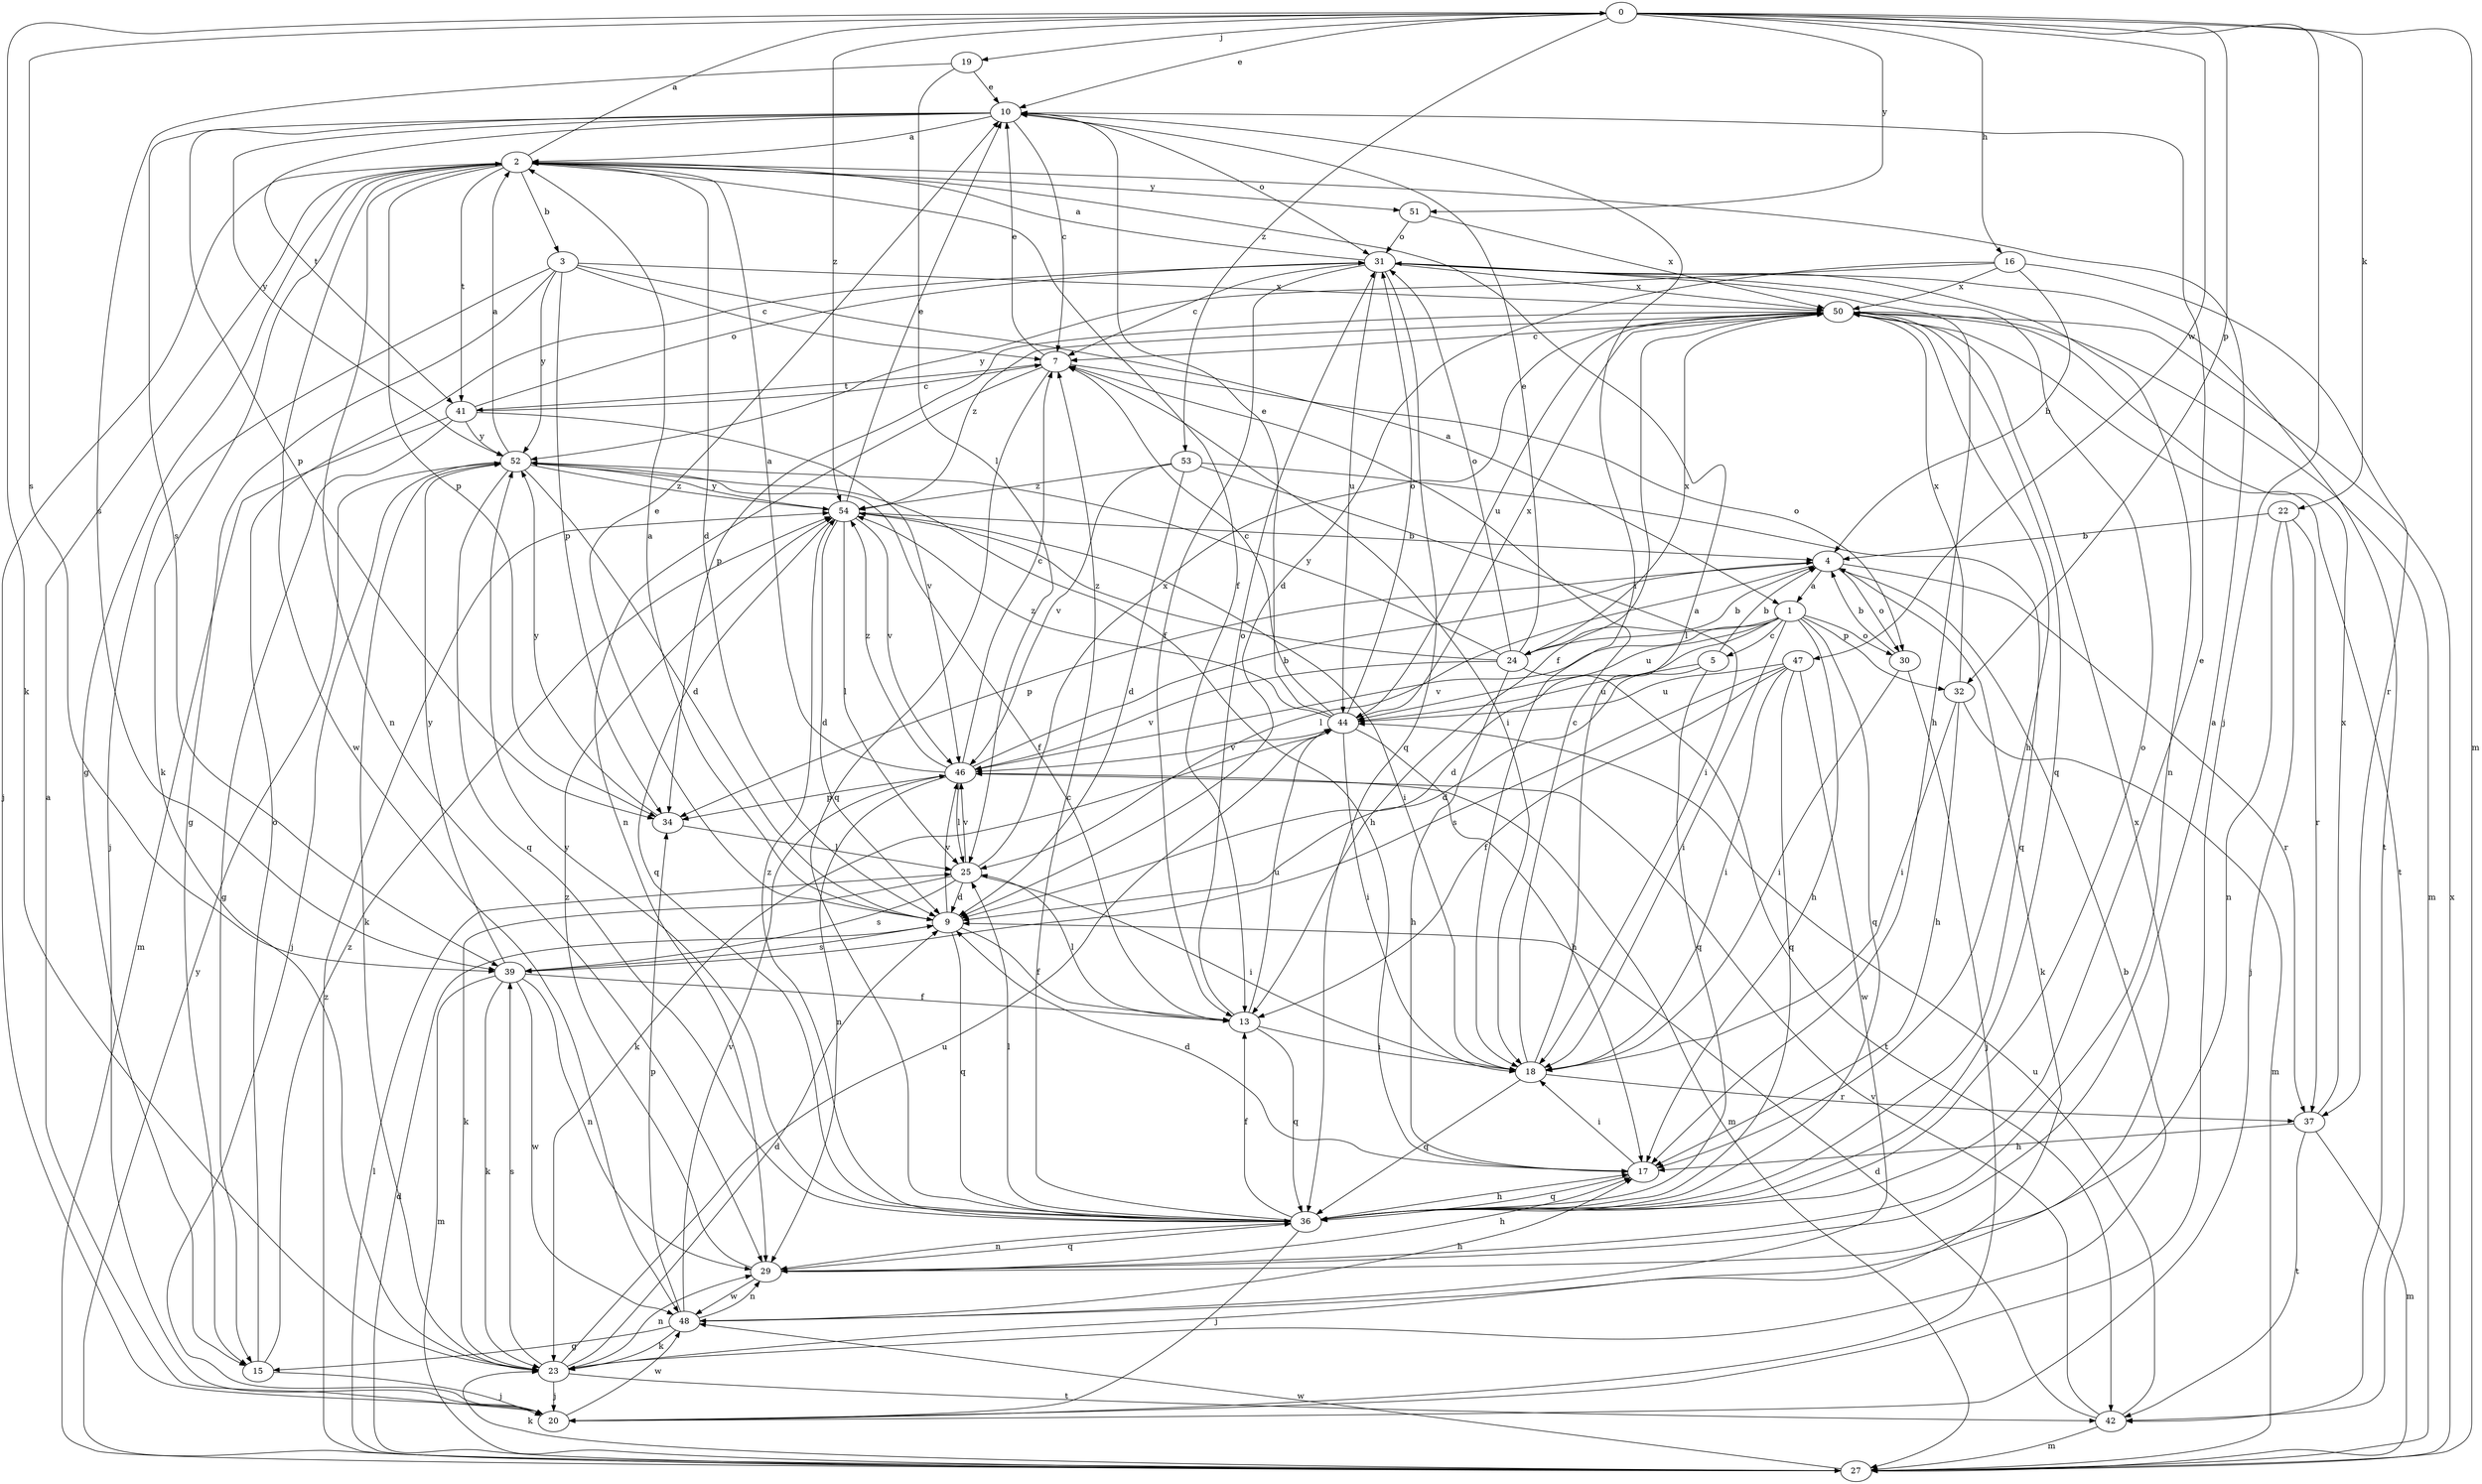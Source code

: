 strict digraph  {
0;
1;
2;
3;
4;
5;
7;
9;
10;
13;
15;
16;
17;
18;
19;
20;
22;
23;
24;
25;
27;
29;
30;
31;
32;
34;
36;
37;
39;
41;
42;
44;
46;
47;
48;
50;
51;
52;
53;
54;
0 -> 10  [label=e];
0 -> 16  [label=h];
0 -> 19  [label=j];
0 -> 20  [label=j];
0 -> 22  [label=k];
0 -> 23  [label=k];
0 -> 27  [label=m];
0 -> 32  [label=p];
0 -> 39  [label=s];
0 -> 47  [label=w];
0 -> 51  [label=y];
0 -> 53  [label=z];
0 -> 54  [label=z];
1 -> 5  [label=c];
1 -> 9  [label=d];
1 -> 17  [label=h];
1 -> 18  [label=i];
1 -> 24  [label=l];
1 -> 30  [label=o];
1 -> 32  [label=p];
1 -> 36  [label=q];
1 -> 44  [label=u];
1 -> 46  [label=v];
2 -> 0  [label=a];
2 -> 3  [label=b];
2 -> 9  [label=d];
2 -> 13  [label=f];
2 -> 15  [label=g];
2 -> 20  [label=j];
2 -> 23  [label=k];
2 -> 29  [label=n];
2 -> 34  [label=p];
2 -> 41  [label=t];
2 -> 48  [label=w];
2 -> 51  [label=y];
3 -> 1  [label=a];
3 -> 7  [label=c];
3 -> 15  [label=g];
3 -> 20  [label=j];
3 -> 34  [label=p];
3 -> 50  [label=x];
3 -> 52  [label=y];
4 -> 1  [label=a];
4 -> 23  [label=k];
4 -> 25  [label=l];
4 -> 30  [label=o];
4 -> 34  [label=p];
4 -> 37  [label=r];
5 -> 4  [label=b];
5 -> 9  [label=d];
5 -> 36  [label=q];
5 -> 44  [label=u];
7 -> 10  [label=e];
7 -> 18  [label=i];
7 -> 29  [label=n];
7 -> 30  [label=o];
7 -> 36  [label=q];
7 -> 41  [label=t];
9 -> 2  [label=a];
9 -> 10  [label=e];
9 -> 13  [label=f];
9 -> 36  [label=q];
9 -> 39  [label=s];
9 -> 46  [label=v];
10 -> 2  [label=a];
10 -> 7  [label=c];
10 -> 18  [label=i];
10 -> 31  [label=o];
10 -> 34  [label=p];
10 -> 39  [label=s];
10 -> 41  [label=t];
10 -> 52  [label=y];
13 -> 18  [label=i];
13 -> 25  [label=l];
13 -> 31  [label=o];
13 -> 36  [label=q];
13 -> 44  [label=u];
15 -> 20  [label=j];
15 -> 31  [label=o];
15 -> 54  [label=z];
16 -> 4  [label=b];
16 -> 9  [label=d];
16 -> 37  [label=r];
16 -> 50  [label=x];
16 -> 52  [label=y];
17 -> 9  [label=d];
17 -> 18  [label=i];
17 -> 36  [label=q];
18 -> 2  [label=a];
18 -> 7  [label=c];
18 -> 36  [label=q];
18 -> 37  [label=r];
19 -> 10  [label=e];
19 -> 25  [label=l];
19 -> 39  [label=s];
20 -> 2  [label=a];
20 -> 48  [label=w];
22 -> 4  [label=b];
22 -> 20  [label=j];
22 -> 29  [label=n];
22 -> 37  [label=r];
23 -> 4  [label=b];
23 -> 9  [label=d];
23 -> 20  [label=j];
23 -> 29  [label=n];
23 -> 39  [label=s];
23 -> 42  [label=t];
23 -> 44  [label=u];
24 -> 4  [label=b];
24 -> 10  [label=e];
24 -> 17  [label=h];
24 -> 31  [label=o];
24 -> 42  [label=t];
24 -> 46  [label=v];
24 -> 50  [label=x];
24 -> 52  [label=y];
24 -> 54  [label=z];
25 -> 9  [label=d];
25 -> 18  [label=i];
25 -> 23  [label=k];
25 -> 39  [label=s];
25 -> 46  [label=v];
25 -> 50  [label=x];
27 -> 9  [label=d];
27 -> 23  [label=k];
27 -> 25  [label=l];
27 -> 48  [label=w];
27 -> 50  [label=x];
27 -> 52  [label=y];
27 -> 54  [label=z];
29 -> 2  [label=a];
29 -> 17  [label=h];
29 -> 36  [label=q];
29 -> 48  [label=w];
29 -> 54  [label=z];
30 -> 4  [label=b];
30 -> 18  [label=i];
30 -> 20  [label=j];
31 -> 2  [label=a];
31 -> 7  [label=c];
31 -> 13  [label=f];
31 -> 17  [label=h];
31 -> 29  [label=n];
31 -> 36  [label=q];
31 -> 42  [label=t];
31 -> 44  [label=u];
31 -> 50  [label=x];
32 -> 17  [label=h];
32 -> 18  [label=i];
32 -> 27  [label=m];
32 -> 50  [label=x];
34 -> 25  [label=l];
34 -> 52  [label=y];
36 -> 7  [label=c];
36 -> 10  [label=e];
36 -> 13  [label=f];
36 -> 17  [label=h];
36 -> 20  [label=j];
36 -> 25  [label=l];
36 -> 29  [label=n];
36 -> 31  [label=o];
36 -> 52  [label=y];
36 -> 54  [label=z];
37 -> 17  [label=h];
37 -> 27  [label=m];
37 -> 42  [label=t];
37 -> 50  [label=x];
39 -> 13  [label=f];
39 -> 23  [label=k];
39 -> 27  [label=m];
39 -> 29  [label=n];
39 -> 48  [label=w];
39 -> 52  [label=y];
41 -> 7  [label=c];
41 -> 15  [label=g];
41 -> 27  [label=m];
41 -> 31  [label=o];
41 -> 46  [label=v];
41 -> 52  [label=y];
42 -> 9  [label=d];
42 -> 27  [label=m];
42 -> 44  [label=u];
42 -> 46  [label=v];
44 -> 7  [label=c];
44 -> 10  [label=e];
44 -> 17  [label=h];
44 -> 18  [label=i];
44 -> 23  [label=k];
44 -> 31  [label=o];
44 -> 46  [label=v];
44 -> 50  [label=x];
44 -> 54  [label=z];
46 -> 2  [label=a];
46 -> 4  [label=b];
46 -> 7  [label=c];
46 -> 25  [label=l];
46 -> 27  [label=m];
46 -> 29  [label=n];
46 -> 34  [label=p];
46 -> 54  [label=z];
47 -> 13  [label=f];
47 -> 18  [label=i];
47 -> 36  [label=q];
47 -> 39  [label=s];
47 -> 44  [label=u];
47 -> 48  [label=w];
48 -> 15  [label=g];
48 -> 17  [label=h];
48 -> 23  [label=k];
48 -> 29  [label=n];
48 -> 34  [label=p];
48 -> 46  [label=v];
48 -> 50  [label=x];
50 -> 7  [label=c];
50 -> 13  [label=f];
50 -> 17  [label=h];
50 -> 27  [label=m];
50 -> 34  [label=p];
50 -> 36  [label=q];
50 -> 42  [label=t];
50 -> 44  [label=u];
50 -> 54  [label=z];
51 -> 31  [label=o];
51 -> 50  [label=x];
52 -> 2  [label=a];
52 -> 9  [label=d];
52 -> 13  [label=f];
52 -> 17  [label=h];
52 -> 20  [label=j];
52 -> 23  [label=k];
52 -> 36  [label=q];
52 -> 54  [label=z];
53 -> 9  [label=d];
53 -> 18  [label=i];
53 -> 36  [label=q];
53 -> 46  [label=v];
53 -> 54  [label=z];
54 -> 4  [label=b];
54 -> 9  [label=d];
54 -> 10  [label=e];
54 -> 18  [label=i];
54 -> 25  [label=l];
54 -> 36  [label=q];
54 -> 46  [label=v];
54 -> 52  [label=y];
}
